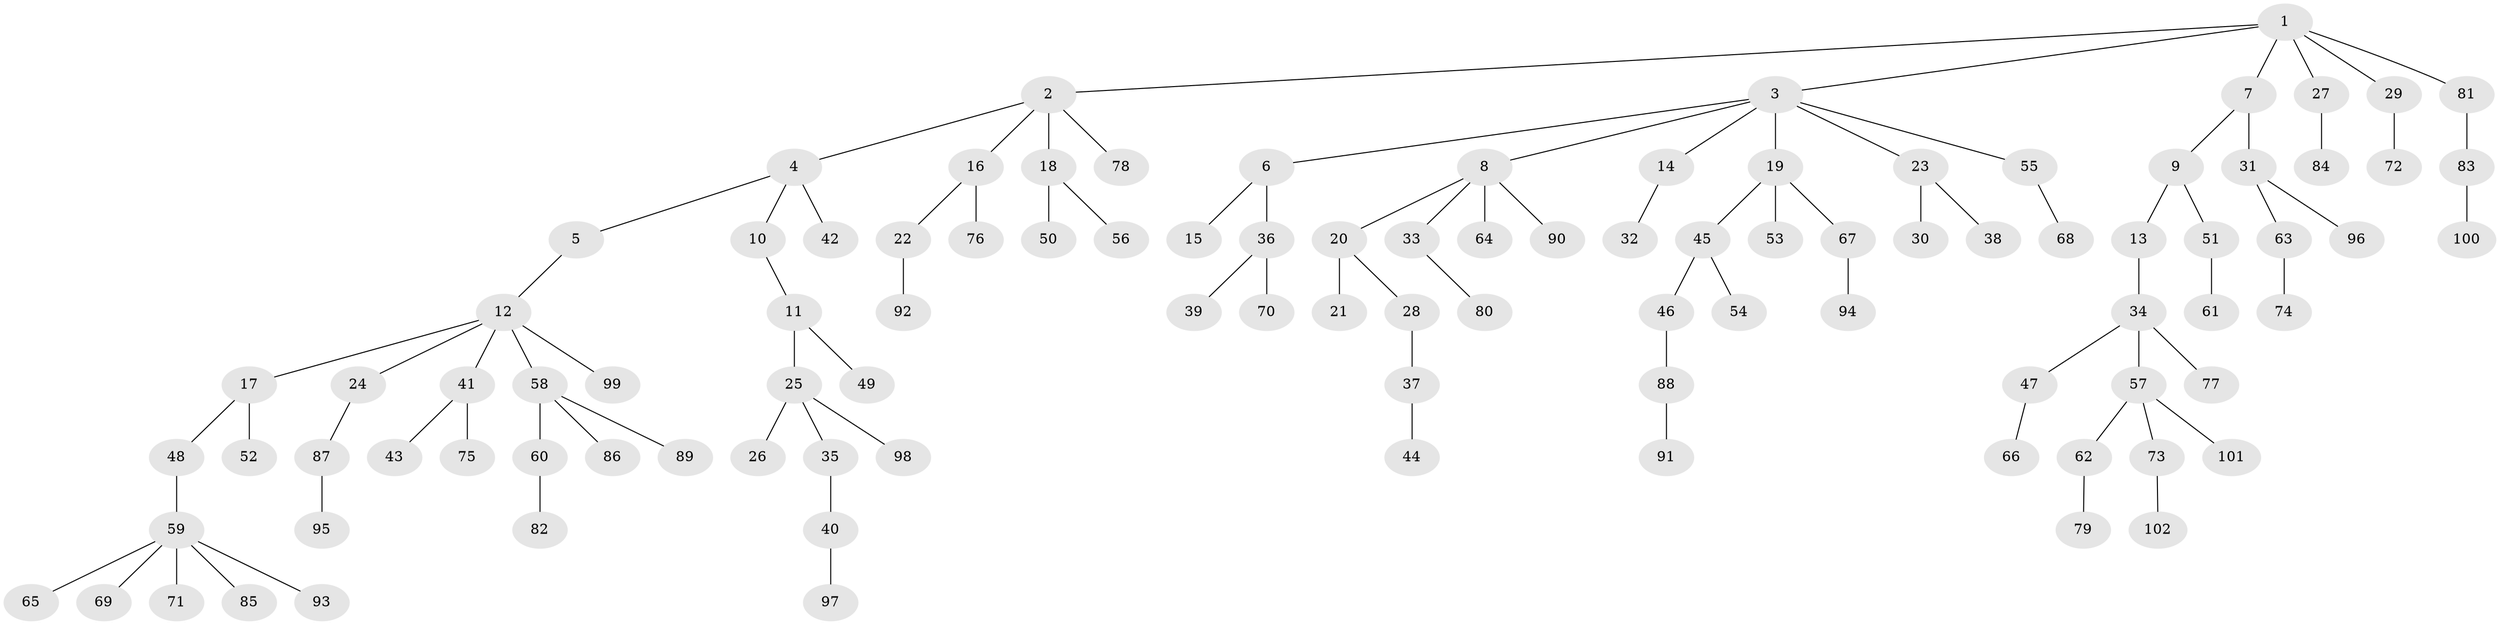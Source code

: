 // Generated by graph-tools (version 1.1) at 2025/02/03/09/25 03:02:23]
// undirected, 102 vertices, 101 edges
graph export_dot {
graph [start="1"]
  node [color=gray90,style=filled];
  1;
  2;
  3;
  4;
  5;
  6;
  7;
  8;
  9;
  10;
  11;
  12;
  13;
  14;
  15;
  16;
  17;
  18;
  19;
  20;
  21;
  22;
  23;
  24;
  25;
  26;
  27;
  28;
  29;
  30;
  31;
  32;
  33;
  34;
  35;
  36;
  37;
  38;
  39;
  40;
  41;
  42;
  43;
  44;
  45;
  46;
  47;
  48;
  49;
  50;
  51;
  52;
  53;
  54;
  55;
  56;
  57;
  58;
  59;
  60;
  61;
  62;
  63;
  64;
  65;
  66;
  67;
  68;
  69;
  70;
  71;
  72;
  73;
  74;
  75;
  76;
  77;
  78;
  79;
  80;
  81;
  82;
  83;
  84;
  85;
  86;
  87;
  88;
  89;
  90;
  91;
  92;
  93;
  94;
  95;
  96;
  97;
  98;
  99;
  100;
  101;
  102;
  1 -- 2;
  1 -- 3;
  1 -- 7;
  1 -- 27;
  1 -- 29;
  1 -- 81;
  2 -- 4;
  2 -- 16;
  2 -- 18;
  2 -- 78;
  3 -- 6;
  3 -- 8;
  3 -- 14;
  3 -- 19;
  3 -- 23;
  3 -- 55;
  4 -- 5;
  4 -- 10;
  4 -- 42;
  5 -- 12;
  6 -- 15;
  6 -- 36;
  7 -- 9;
  7 -- 31;
  8 -- 20;
  8 -- 33;
  8 -- 64;
  8 -- 90;
  9 -- 13;
  9 -- 51;
  10 -- 11;
  11 -- 25;
  11 -- 49;
  12 -- 17;
  12 -- 24;
  12 -- 41;
  12 -- 58;
  12 -- 99;
  13 -- 34;
  14 -- 32;
  16 -- 22;
  16 -- 76;
  17 -- 48;
  17 -- 52;
  18 -- 50;
  18 -- 56;
  19 -- 45;
  19 -- 53;
  19 -- 67;
  20 -- 21;
  20 -- 28;
  22 -- 92;
  23 -- 30;
  23 -- 38;
  24 -- 87;
  25 -- 26;
  25 -- 35;
  25 -- 98;
  27 -- 84;
  28 -- 37;
  29 -- 72;
  31 -- 63;
  31 -- 96;
  33 -- 80;
  34 -- 47;
  34 -- 57;
  34 -- 77;
  35 -- 40;
  36 -- 39;
  36 -- 70;
  37 -- 44;
  40 -- 97;
  41 -- 43;
  41 -- 75;
  45 -- 46;
  45 -- 54;
  46 -- 88;
  47 -- 66;
  48 -- 59;
  51 -- 61;
  55 -- 68;
  57 -- 62;
  57 -- 73;
  57 -- 101;
  58 -- 60;
  58 -- 86;
  58 -- 89;
  59 -- 65;
  59 -- 69;
  59 -- 71;
  59 -- 85;
  59 -- 93;
  60 -- 82;
  62 -- 79;
  63 -- 74;
  67 -- 94;
  73 -- 102;
  81 -- 83;
  83 -- 100;
  87 -- 95;
  88 -- 91;
}

